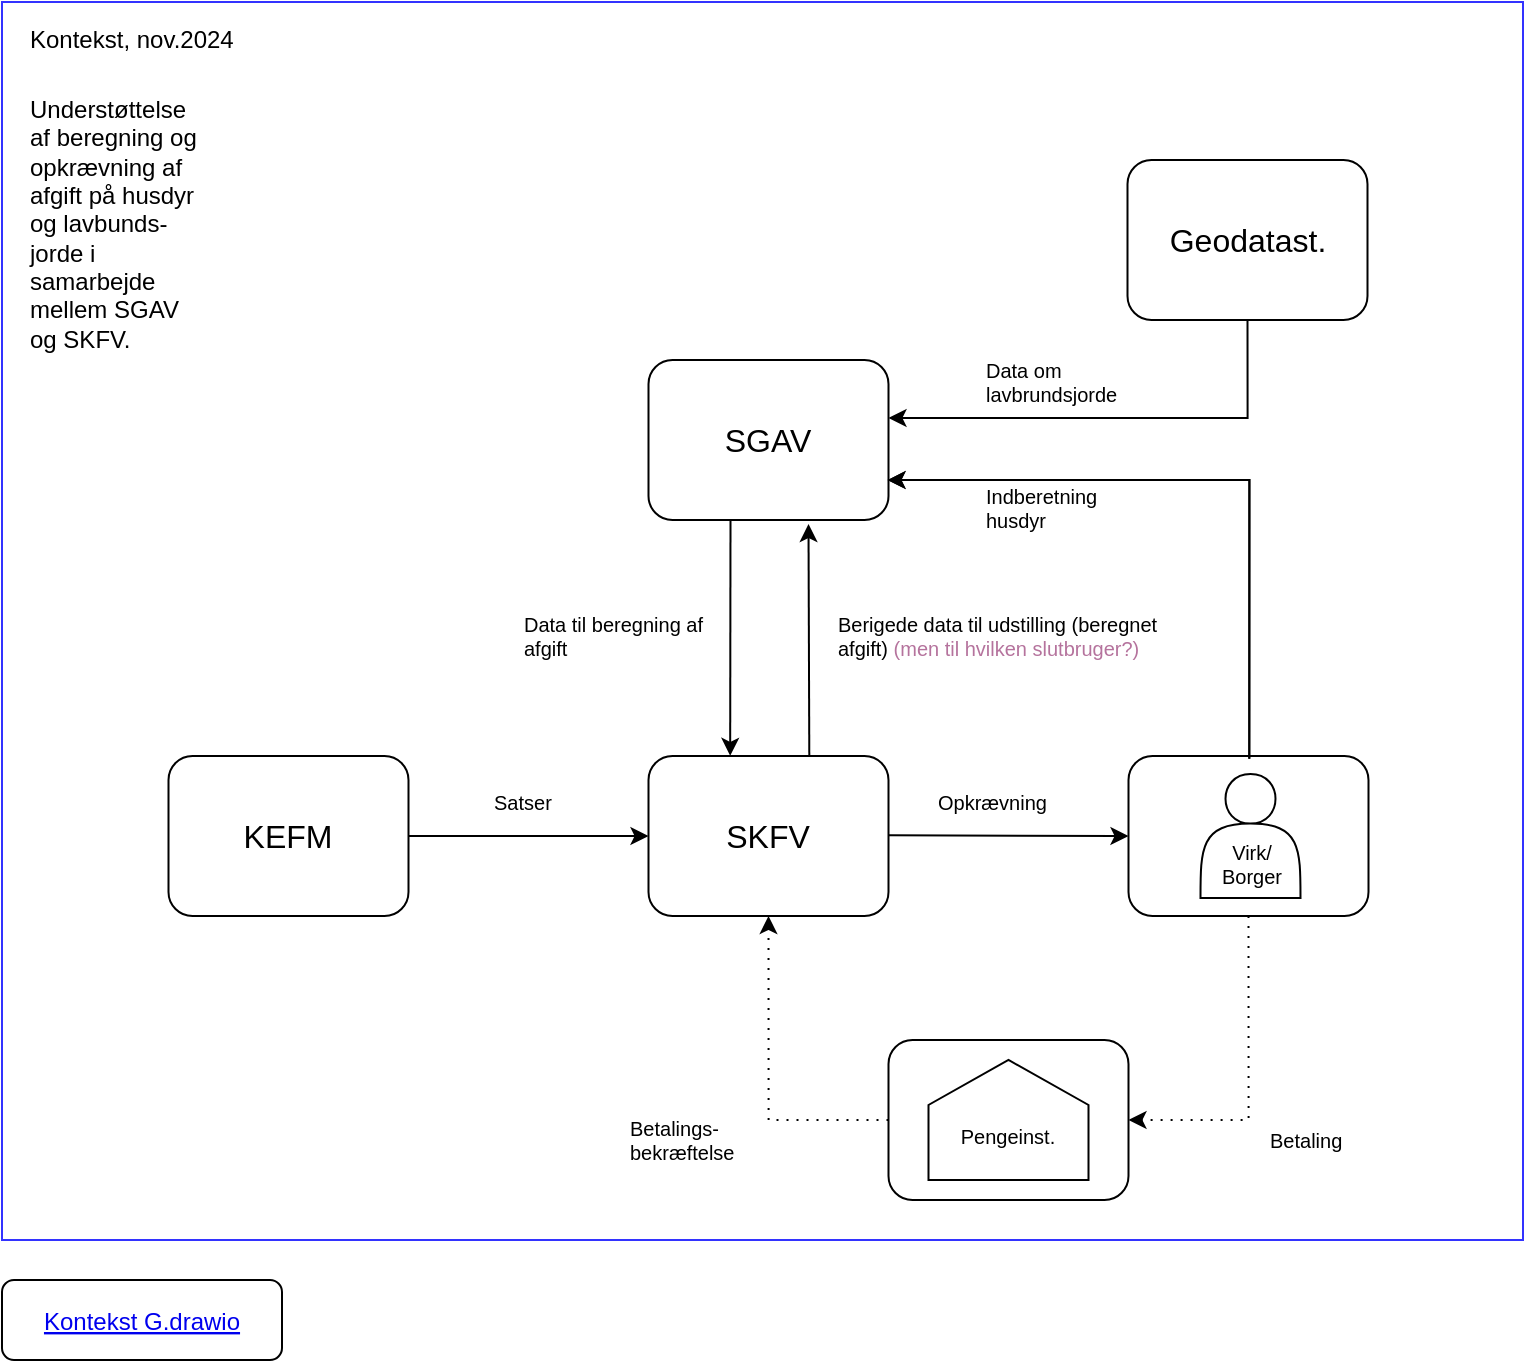 <mxfile version="25.0.3">
  <diagram name="Page-1" id="S5U_yXKKdmuBEsmlaGM5">
    <mxGraphModel dx="2018" dy="926" grid="1" gridSize="10" guides="1" tooltips="1" connect="1" arrows="1" fold="1" page="1" pageScale="1" pageWidth="827" pageHeight="1169" math="0" shadow="0">
      <root>
        <mxCell id="0" />
        <mxCell id="1" parent="0" />
        <mxCell id="VAO1xHc-wEqoA3QT3B27-7" value="" style="rounded=1;whiteSpace=wrap;html=1;fontSize=16;fillColor=none;gradientColor=none;fillStyle=auto;" parent="1" vertex="1">
          <mxGeometry x="601.25" y="418" width="120" height="80" as="geometry" />
        </mxCell>
        <mxCell id="VAO1xHc-wEqoA3QT3B27-27" value="" style="rounded=0;whiteSpace=wrap;html=1;fillColor=none;strokeColor=#3333FF;" parent="1" vertex="1">
          <mxGeometry x="38" y="41" width="760.5" height="619" as="geometry" />
        </mxCell>
        <mxCell id="VAO1xHc-wEqoA3QT3B27-1" value="SGAV" style="rounded=1;whiteSpace=wrap;html=1;fontSize=16;align=center;" parent="1" vertex="1">
          <mxGeometry x="361.25" y="220" width="120" height="80" as="geometry" />
        </mxCell>
        <mxCell id="VAO1xHc-wEqoA3QT3B27-2" value="SKFV" style="rounded=1;whiteSpace=wrap;html=1;fontSize=16;align=center;" parent="1" vertex="1">
          <mxGeometry x="361.25" y="418" width="120" height="80" as="geometry" />
        </mxCell>
        <mxCell id="VAO1xHc-wEqoA3QT3B27-11" style="edgeStyle=orthogonalEdgeStyle;rounded=0;orthogonalLoop=1;jettySize=auto;html=1;" parent="1" source="VAO1xHc-wEqoA3QT3B27-4" target="VAO1xHc-wEqoA3QT3B27-2" edge="1">
          <mxGeometry relative="1" as="geometry" />
        </mxCell>
        <mxCell id="VAO1xHc-wEqoA3QT3B27-4" value="KEFM" style="rounded=1;whiteSpace=wrap;html=1;fontSize=16;" parent="1" vertex="1">
          <mxGeometry x="121.25" y="418" width="120" height="80" as="geometry" />
        </mxCell>
        <mxCell id="VAO1xHc-wEqoA3QT3B27-6" value="" style="shape=actor;whiteSpace=wrap;html=1;" parent="1" vertex="1">
          <mxGeometry x="637.25" y="427" width="50" height="62" as="geometry" />
        </mxCell>
        <mxCell id="VAO1xHc-wEqoA3QT3B27-10" style="edgeStyle=orthogonalEdgeStyle;rounded=0;orthogonalLoop=1;jettySize=auto;html=1;entryX=0.993;entryY=0.733;entryDx=0;entryDy=0;entryPerimeter=0;curved=0;" parent="1" edge="1">
          <mxGeometry relative="1" as="geometry">
            <Array as="points">
              <mxPoint x="661.59" y="280.37" />
            </Array>
            <mxPoint x="661.654" y="419.37" as="sourcePoint" />
            <mxPoint x="480.75" y="280.01" as="targetPoint" />
          </mxGeometry>
        </mxCell>
        <mxCell id="VAO1xHc-wEqoA3QT3B27-14" style="rounded=0;orthogonalLoop=1;jettySize=auto;html=1;entryX=0.357;entryY=-0.001;entryDx=0;entryDy=0;entryPerimeter=0;" parent="1" edge="1">
          <mxGeometry relative="1" as="geometry">
            <mxPoint x="402.25" y="300" as="sourcePoint" />
            <mxPoint x="402.09" y="417.92" as="targetPoint" />
          </mxGeometry>
        </mxCell>
        <mxCell id="VAO1xHc-wEqoA3QT3B27-17" style="rounded=0;orthogonalLoop=1;jettySize=auto;html=1;startArrow=classic;startFill=1;endArrow=none;endFill=0;entryX=0.695;entryY=-0.031;entryDx=0;entryDy=0;entryPerimeter=0;" parent="1" edge="1">
          <mxGeometry relative="1" as="geometry">
            <mxPoint x="441.25" y="302" as="sourcePoint" />
            <mxPoint x="441.65" y="417.52" as="targetPoint" />
          </mxGeometry>
        </mxCell>
        <mxCell id="VAO1xHc-wEqoA3QT3B27-20" value="" style="rounded=1;whiteSpace=wrap;html=1;fontSize=16;fillColor=none;gradientColor=none;fillStyle=auto;" parent="1" vertex="1">
          <mxGeometry x="481.25" y="560" width="120" height="80" as="geometry" />
        </mxCell>
        <mxCell id="VAO1xHc-wEqoA3QT3B27-21" value="" style="shape=offPageConnector;whiteSpace=wrap;html=1;rotation=-180;" parent="1" vertex="1">
          <mxGeometry x="501.25" y="570" width="80" height="60" as="geometry" />
        </mxCell>
        <mxCell id="VAO1xHc-wEqoA3QT3B27-24" style="edgeStyle=orthogonalEdgeStyle;rounded=0;orthogonalLoop=1;jettySize=auto;html=1;entryX=1;entryY=0.5;entryDx=0;entryDy=0;dashed=1;dashPattern=1 4;exitX=0.5;exitY=1;exitDx=0;exitDy=0;" parent="1" source="VAO1xHc-wEqoA3QT3B27-7" target="VAO1xHc-wEqoA3QT3B27-20" edge="1">
          <mxGeometry relative="1" as="geometry">
            <mxPoint x="664.25" y="527" as="sourcePoint" />
          </mxGeometry>
        </mxCell>
        <mxCell id="VAO1xHc-wEqoA3QT3B27-22" value="&lt;font style=&quot;font-size: 10px;&quot;&gt;Virk/&lt;/font&gt;&lt;div style=&quot;font-size: 10px;&quot;&gt;&lt;font style=&quot;font-size: 10px;&quot;&gt;Borger&lt;/font&gt;&lt;/div&gt;" style="rounded=0;whiteSpace=wrap;html=1;strokeColor=none;fillColor=none;fontSize=10;" parent="1" vertex="1">
          <mxGeometry x="603.25" y="462" width="120" height="20" as="geometry" />
        </mxCell>
        <mxCell id="VAO1xHc-wEqoA3QT3B27-23" value="Pengeinst." style="rounded=0;whiteSpace=wrap;html=1;strokeColor=none;fillColor=none;fontSize=10;" parent="1" vertex="1">
          <mxGeometry x="480.75" y="598" width="120" height="20" as="geometry" />
        </mxCell>
        <mxCell id="VAO1xHc-wEqoA3QT3B27-25" style="edgeStyle=orthogonalEdgeStyle;rounded=0;orthogonalLoop=1;jettySize=auto;html=1;entryX=0.5;entryY=1;entryDx=0;entryDy=0;dashed=1;dashPattern=1 4;exitX=0;exitY=0.5;exitDx=0;exitDy=0;" parent="1" source="VAO1xHc-wEqoA3QT3B27-20" target="VAO1xHc-wEqoA3QT3B27-2" edge="1">
          <mxGeometry relative="1" as="geometry">
            <mxPoint x="481.25" y="500" as="sourcePoint" />
            <mxPoint x="421.25" y="580" as="targetPoint" />
          </mxGeometry>
        </mxCell>
        <mxCell id="VAO1xHc-wEqoA3QT3B27-28" value="Understøttelse af beregning og opkrævning af afgift på husdyr og lavbunds-jorde i samarbejde mellem SGAV og SKFV." style="rounded=0;whiteSpace=wrap;html=1;strokeColor=none;align=left;" parent="1" vertex="1">
          <mxGeometry x="50" y="83" width="87" height="137" as="geometry" />
        </mxCell>
        <mxCell id="VAO1xHc-wEqoA3QT3B27-31" value="" style="rounded=0;orthogonalLoop=1;jettySize=auto;html=1;strokeWidth=1;entryX=0;entryY=0.5;entryDx=0;entryDy=0;" parent="1" target="VAO1xHc-wEqoA3QT3B27-7" edge="1">
          <mxGeometry relative="1" as="geometry">
            <mxPoint x="481.25" y="457.667" as="sourcePoint" />
            <mxPoint x="564.25" y="459" as="targetPoint" />
          </mxGeometry>
        </mxCell>
        <mxCell id="VAO1xHc-wEqoA3QT3B27-34" value="Opkrævning" style="rounded=0;whiteSpace=wrap;html=1;strokeColor=none;align=left;fontSize=10;" parent="1" vertex="1">
          <mxGeometry x="504.25" y="431" width="75" height="20" as="geometry" />
        </mxCell>
        <mxCell id="VAO1xHc-wEqoA3QT3B27-35" value="Betaling" style="rounded=0;whiteSpace=wrap;html=1;strokeColor=none;align=left;fontSize=10;" parent="1" vertex="1">
          <mxGeometry x="670" y="600" width="75" height="20" as="geometry" />
        </mxCell>
        <mxCell id="VAO1xHc-wEqoA3QT3B27-36" value="Indberetning husdyr" style="rounded=0;whiteSpace=wrap;html=1;strokeColor=none;align=left;fontSize=10;" parent="1" vertex="1">
          <mxGeometry x="528.25" y="284" width="75" height="20" as="geometry" />
        </mxCell>
        <mxCell id="VAO1xHc-wEqoA3QT3B27-38" value="Betalings- bekræftelse" style="rounded=0;whiteSpace=wrap;html=1;strokeColor=none;align=left;fontSize=10;" parent="1" vertex="1">
          <mxGeometry x="350" y="590" width="68.75" height="40" as="geometry" />
        </mxCell>
        <mxCell id="VAO1xHc-wEqoA3QT3B27-39" value="Satser" style="rounded=0;whiteSpace=wrap;html=1;strokeColor=none;align=left;fontSize=10;" parent="1" vertex="1">
          <mxGeometry x="282.25" y="431" width="42" height="20" as="geometry" />
        </mxCell>
        <mxCell id="VAO1xHc-wEqoA3QT3B27-42" value="Berigede data til udstilling (beregnet afgift) &lt;font color=&quot;#b5739d&quot;&gt;(men til hvilken slutbruger?)&lt;/font&gt;" style="rounded=0;whiteSpace=wrap;html=1;strokeColor=none;align=left;fontSize=10;" parent="1" vertex="1">
          <mxGeometry x="454.25" y="348" width="162.75" height="20" as="geometry" />
        </mxCell>
        <mxCell id="VAO1xHc-wEqoA3QT3B27-44" value="Data til beregning af afgift" style="rounded=0;whiteSpace=wrap;html=1;strokeColor=none;align=left;fontSize=10;" parent="1" vertex="1">
          <mxGeometry x="297.25" y="348" width="100" height="20" as="geometry" />
        </mxCell>
        <mxCell id="VAO1xHc-wEqoA3QT3B27-45" value="Kontekst, nov.2024" style="rounded=0;whiteSpace=wrap;html=1;strokeColor=none;align=left;" parent="1" vertex="1">
          <mxGeometry x="50" y="50" width="117" height="20" as="geometry" />
        </mxCell>
        <mxCell id="mVkR-Kg8UKBkq0qefMB4-1" value="Geodatast." style="rounded=1;whiteSpace=wrap;html=1;fontSize=16;align=center;" parent="1" vertex="1">
          <mxGeometry x="600.75" y="120" width="120" height="80" as="geometry" />
        </mxCell>
        <mxCell id="mVkR-Kg8UKBkq0qefMB4-2" style="edgeStyle=orthogonalEdgeStyle;rounded=0;orthogonalLoop=1;jettySize=auto;html=1;exitX=0.5;exitY=1;exitDx=0;exitDy=0;curved=0;" parent="1" source="mVkR-Kg8UKBkq0qefMB4-1" target="VAO1xHc-wEqoA3QT3B27-1" edge="1">
          <mxGeometry relative="1" as="geometry">
            <mxPoint x="659.72" y="208.72" as="sourcePoint" />
            <mxPoint x="481.3" y="253.28" as="targetPoint" />
            <Array as="points">
              <mxPoint x="661" y="249" />
            </Array>
          </mxGeometry>
        </mxCell>
        <mxCell id="mVkR-Kg8UKBkq0qefMB4-3" value="Data om lavbrundsjorde" style="rounded=0;whiteSpace=wrap;html=1;strokeColor=none;align=left;fontSize=10;" parent="1" vertex="1">
          <mxGeometry x="528.25" y="221" width="75" height="20" as="geometry" />
        </mxCell>
        <mxCell id="mVkR-Kg8UKBkq0qefMB4-8" style="edgeStyle=orthogonalEdgeStyle;rounded=0;orthogonalLoop=1;jettySize=auto;html=1;entryX=0.993;entryY=0.733;entryDx=0;entryDy=0;entryPerimeter=0;curved=0;" parent="1" edge="1">
          <mxGeometry relative="1" as="geometry">
            <Array as="points">
              <mxPoint x="662" y="280" />
            </Array>
            <mxPoint x="661.654" y="419.37" as="sourcePoint" />
            <mxPoint x="480.75" y="280.01" as="targetPoint" />
          </mxGeometry>
        </mxCell>
        <UserObject label="Kontekst G.drawio" link="https://github.com/Zaladk/drawio/blob/main/Kontekst G.drawio" id="ZbNU2zITokPqV0wqiK7f-4">
          <mxCell style="fontColor=#0000EE;fontStyle=4;rounded=1;overflow=hidden;spacing=10;" vertex="1" parent="1">
            <mxGeometry x="38" y="680" width="140" height="40" as="geometry" />
          </mxCell>
        </UserObject>
      </root>
    </mxGraphModel>
  </diagram>
</mxfile>
